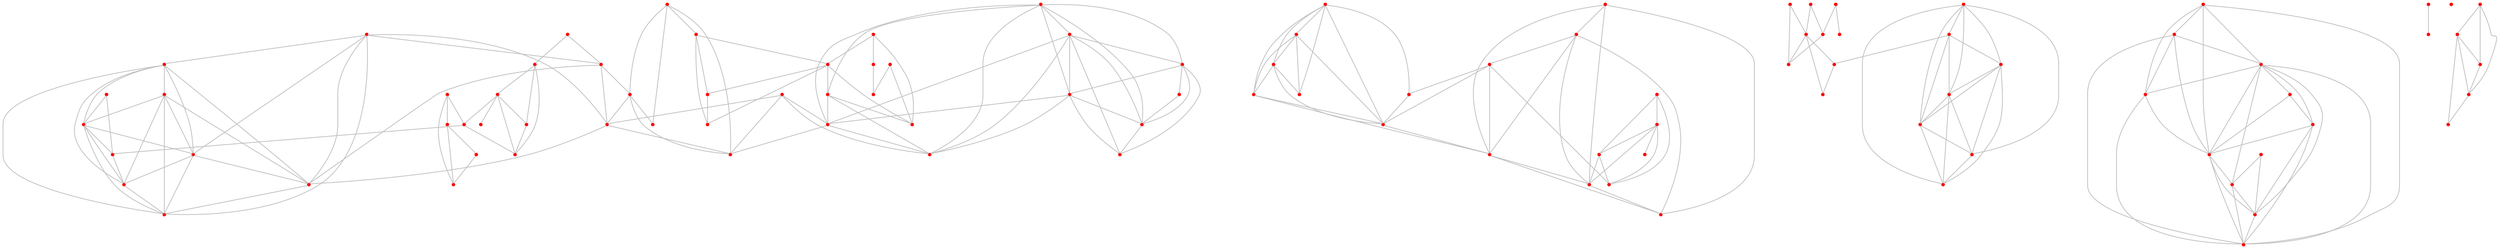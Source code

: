 graph {
	0 [color=red pos="2.943346740889605,2.491924299164756!" shape=point]
	1 [color=red pos="1.4232843885190953,0.12182011028345219!" shape=point]
	2 [color=red pos="1.8937517246294524,3.766587022370059!" shape=point]
	3 [color=red pos="2.150118804202376,0.9543653869112201!" shape=point]
	4 [color=red pos="1.5901938424758773,0.4370481333705656!" shape=point]
	5 [color=red pos="0.702612632934632,2.903808679572779!" shape=point]
	6 [color=red pos="0.0852169384221293,3.433282877798337!" shape=point]
	7 [color=red pos="0.29978357047813997,1.0974580578139763!" shape=point]
	8 [color=red pos="1.8620787278553905,2.9142249451534408!" shape=point]
	9 [color=red pos="0.10171253973989147,1.0850773662222886!" shape=point]
	10 [color=red pos="2.5120260515484656,0.7320644494047728!" shape=point]
	11 [color=red pos="0.3615284236713143,1.43832364651275!" shape=point]
	12 [color=red pos="3.4121396352660254,2.6870447631165075!" shape=point]
	13 [color=red pos="3.772664471788548,3.319143012651268!" shape=point]
	14 [color=red pos="0.04926954110232984,2.8595955654621457!" shape=point]
	15 [color=red pos="1.2802730947432361,1.6430657090322187!" shape=point]
	16 [color=red pos="0.3632631065317513,2.5635848120948226!" shape=point]
	17 [color=red pos="0.020217373877094325,1.954008360608786!" shape=point]
	18 [color=red pos="2.7446785588237277,1.494910813402711!" shape=point]
	19 [color=red pos="3.7168288278579027,3.923926413113342!" shape=point]
	20 [color=red pos="1.053902537711803,2.057719888193442!" shape=point]
	21 [color=red pos="3.395057994827448,1.2319538594602748!" shape=point]
	22 [color=red pos="0.35859573867032646,3.7968526647060212!" shape=point]
	23 [color=red pos="3.269374815787612,0.25288118393143133!" shape=point]
	24 [color=red pos="3.563083240128025,2.298546233896289!" shape=point]
	25 [color=red pos="1.0217966876234037,0.7552582817297844!" shape=point]
	26 [color=red pos="1.3682150829328843,3.417337608810824!" shape=point]
	27 [color=red pos="0.7913928822270209,2.315847128313581!" shape=point]
	28 [color=red pos="1.628523704714362,0.7611848046771299!" shape=point]
	29 [color=red pos="3.02962493112602,0.11316349420513472!" shape=point]
	30 [color=red pos="1.2132173308016432,1.716715398957232!" shape=point]
	31 [color=red pos="3.5544499605703774,2.008980210866767!" shape=point]
	32 [color=red pos="3.25932056396602,1.6769218201843374!" shape=point]
	33 [color=red pos="1.8324527214347235,0.9201715737928056!" shape=point]
	34 [color=red pos="1.8587508121340037,2.5771396461797322!" shape=point]
	35 [color=red pos="0.3154475357670017,3.2447305220968174!" shape=point]
	36 [color=red pos="0.2979211720493553,0.9838353341636288!" shape=point]
	37 [color=red pos="2.5169569161985437,0.6917444941460738!" shape=point]
	38 [color=red pos="1.292986000030012,1.6631520723116866!" shape=point]
	39 [color=red pos="0.9533327785602879,0.31948406029689824!" shape=point]
	40 [color=red pos="1.5153616812482298,2.5644846919476505!" shape=point]
	41 [color=red pos="2.6963239670806782,2.1397431300076803!" shape=point]
	42 [color=red pos="0.8046303501052519,1.2284758004534786!" shape=point]
	43 [color=red pos="3.543143436277989,1.1009748581895775!" shape=point]
	44 [color=red pos="1.2603656161851573,2.928324065631215!" shape=point]
	45 [color=red pos="2.7915346221993547,3.3022331069536337!" shape=point]
	46 [color=red pos="2.2392086929148958,0.4786055060079488!" shape=point]
	47 [color=red pos="1.1138313616772337,0.5892977801862771!" shape=point]
	48 [color=red pos="3.0118891719677614,0.6105753879488147!" shape=point]
	49 [color=red pos="1.448939085649557,1.8521077829716979!" shape=point]
	50 [color=red pos="2.5223587098028912,3.455517888546236!" shape=point]
	51 [color=red pos="2.257899972071719,3.507828429068869!" shape=point]
	52 [color=red pos="3.6650883881224012,0.7461233787162822!" shape=point]
	53 [color=red pos="3.8523263323712755,1.6753719559596125!" shape=point]
	54 [color=red pos="3.151503765085107,2.691113736048192!" shape=point]
	55 [color=red pos="0.5808499194412922,0.05559191030062216!" shape=point]
	56 [color=red pos="1.1586217281943347,0.7546424823936664!" shape=point]
	57 [color=red pos="2.0874254510652306,0.6085608999480154!" shape=point]
	58 [color=red pos="1.4828213233204997,1.5692063304152706!" shape=point]
	59 [color=red pos="3.0559648592406443,0.4114738595824665!" shape=point]
	60 [color=red pos="2.5503427819139697,2.0801599117828067!" shape=point]
	61 [color=red pos="0.5914407671249156,1.5474665845077151!" shape=point]
	62 [color=red pos="3.6853335904162634,0.9743421683251836!" shape=point]
	63 [color=red pos="1.7714390577273766,0.3346347050456209!" shape=point]
	64 [color=red pos="1.297978201738077,1.5719226974217446!" shape=point]
	65 [color=red pos="3.0078362976869806,3.105937875747659!" shape=point]
	66 [color=red pos="1.2964401438232604,0.23389343511554994!" shape=point]
	67 [color=red pos="1.8749339293010272,2.751241407206899!" shape=point]
	68 [color=red pos="1.4753295052872208,0.09736913469889741!" shape=point]
	69 [color=red pos="3.852681629718245,2.197384759694148!" shape=point]
	70 [color=red pos="3.16252799754604,3.458432558038381!" shape=point]
	71 [color=red pos="0.591697340164091,2.970324534167437!" shape=point]
	72 [color=red pos="2.431403765354247,2.841392008865665!" shape=point]
	73 [color=red pos="2.042838410291372,3.230733845038011!" shape=point]
	74 [color=red pos="1.5602452725697797,2.924369034968907!" shape=point]
	75 [color=red pos="2.6335730689196186,1.8123536463890546!" shape=point]
	76 [color=red pos="1.8364106593685747,3.428776529348018!" shape=point]
	77 [color=red pos="2.645405615252201,2.265829765605185!" shape=point]
	78 [color=red pos="0.39966823001078566,1.4337688818538252!" shape=point]
	79 [color=red pos="1.519685990974342,3.9960791534559372!" shape=point]
	80 [color=red pos="2.7675979194341713,2.7995872713718026!" shape=point]
	81 [color=red pos="3.914320948729141,2.872057248336365!" shape=point]
	82 [color=red pos="2.153195118547913,2.802888422336632!" shape=point]
	83 [color=red pos="3.477955129883696,2.060256767341703!" shape=point]
	84 [color=red pos="2.8024102296897135,1.6477385448622273!" shape=point]
	85 [color=red pos="2.8526828839086624,2.3516239601440057!" shape=point]
	86 [color=red pos="0.0835122307742795,1.7674467141855708!" shape=point]
	87 [color=red pos="0.3909734940269112,1.701561246390789!" shape=point]
	88 [color=red pos="1.2800726166881833,3.828869345357148!" shape=point]
	89 [color=red pos="2.559931797134337,1.016508895882546!" shape=point]
	90 [color=red pos="2.560128547286774,3.8607804731882815!" shape=point]
	91 [color=red pos="2.551160539557165,2.922518629580606!" shape=point]
	92 [color=red pos="0.6408038283430249,2.406084998898033!" shape=point]
	93 [color=red pos="2.4843581393441485,1.9366794712970288!" shape=point]
	94 [color=red pos="1.6040133804052528,2.4483299835094794!" shape=point]
	95 [color=red pos="2.054271918883057,2.7898118919986534!" shape=point]
	96 [color=red pos="2.6542937903075683,2.202895304244131!" shape=point]
	97 [color=red pos="2.5048561394748163,3.8341305785824162!" shape=point]
	98 [color=red pos="0.249457630010117,1.3085891716861289!" shape=point]
	99 [color=red pos="2.8046973109256754,0.03825567117516826!" shape=point]
	0 -- 41 [color=gray]
	0 -- 54 [color=gray]
	0 -- 77 [color=gray]
	0 -- 80 [color=gray]
	0 -- 85 [color=gray]
	0 -- 96 [color=gray]
	1 -- 4 [color=gray]
	1 -- 63 [color=gray]
	1 -- 66 [color=gray]
	1 -- 68 [color=gray]
	2 -- 51 [color=gray]
	2 -- 76 [color=gray]
	2 -- 79 [color=gray]
	3 -- 10 [color=gray]
	3 -- 33 [color=gray]
	3 -- 37 [color=gray]
	3 -- 46 [color=gray]
	3 -- 57 [color=gray]
	3 -- 89 [color=gray]
	4 -- 28 [color=gray]
	4 -- 63 [color=gray]
	4 -- 66 [color=gray]
	4 -- 68 [color=gray]
	5 -- 16 [color=gray]
	5 -- 71 [color=gray]
	6 -- 22 [color=gray]
	6 -- 35 [color=gray]
	7 -- 9 [color=gray]
	7 -- 11 [color=gray]
	7 -- 36 [color=gray]
	7 -- 78 [color=gray]
	7 -- 98 [color=gray]
	8 -- 34 [color=gray]
	8 -- 40 [color=gray]
	8 -- 67 [color=gray]
	8 -- 73 [color=gray]
	8 -- 74 [color=gray]
	8 -- 82 [color=gray]
	8 -- 95 [color=gray]
	9 -- 11 [color=gray]
	9 -- 36 [color=gray]
	9 -- 78 [color=gray]
	9 -- 98 [color=gray]
	10 -- 37 [color=gray]
	10 -- 46 [color=gray]
	10 -- 57 [color=gray]
	10 -- 89 [color=gray]
	11 -- 36 [color=gray]
	11 -- 42 [color=gray]
	11 -- 61 [color=gray]
	11 -- 78 [color=gray]
	11 -- 86 [color=gray]
	11 -- 87 [color=gray]
	11 -- 98 [color=gray]
	12 -- 24 [color=gray]
	12 -- 54 [color=gray]
	13 -- 81 [color=gray]
	14 -- 16 [color=gray]
	14 -- 35 [color=gray]
	15 -- 20 [color=gray]
	15 -- 30 [color=gray]
	15 -- 38 [color=gray]
	15 -- 49 [color=gray]
	15 -- 58 [color=gray]
	15 -- 64 [color=gray]
	16 -- 27 [color=gray]
	16 -- 71 [color=gray]
	16 -- 92 [color=gray]
	17 -- 86 [color=gray]
	17 -- 87 [color=gray]
	18 -- 75 [color=gray]
	18 -- 84 [color=gray]
	20 -- 27 [color=gray]
	20 -- 30 [color=gray]
	20 -- 38 [color=gray]
	20 -- 49 [color=gray]
	21 -- 32 [color=gray]
	21 -- 43 [color=gray]
	21 -- 62 [color=gray]
	23 -- 29 [color=gray]
	23 -- 48 [color=gray]
	23 -- 59 [color=gray]
	24 -- 31 [color=gray]
	24 -- 69 [color=gray]
	24 -- 83 [color=gray]
	25 -- 39 [color=gray]
	25 -- 47 [color=gray]
	25 -- 56 [color=gray]
	26 -- 76 [color=gray]
	26 -- 88 [color=gray]
	27 -- 92 [color=gray]
	28 -- 33 [color=gray]
	28 -- 56 [color=gray]
	28 -- 57 [color=gray]
	28 -- 63 [color=gray]
	29 -- 48 [color=gray]
	29 -- 59 [color=gray]
	29 -- 99 [color=gray]
	30 -- 38 [color=gray]
	30 -- 49 [color=gray]
	30 -- 58 [color=gray]
	30 -- 64 [color=gray]
	31 -- 32 [color=gray]
	31 -- 53 [color=gray]
	31 -- 69 [color=gray]
	31 -- 83 [color=gray]
	32 -- 83 [color=gray]
	32 -- 84 [color=gray]
	33 -- 57 [color=gray]
	34 -- 40 [color=gray]
	34 -- 67 [color=gray]
	34 -- 74 [color=gray]
	34 -- 82 [color=gray]
	34 -- 94 [color=gray]
	34 -- 95 [color=gray]
	35 -- 71 [color=gray]
	36 -- 78 [color=gray]
	36 -- 98 [color=gray]
	37 -- 46 [color=gray]
	37 -- 57 [color=gray]
	37 -- 89 [color=gray]
	38 -- 49 [color=gray]
	38 -- 58 [color=gray]
	38 -- 64 [color=gray]
	39 -- 47 [color=gray]
	39 -- 55 [color=gray]
	39 -- 56 [color=gray]
	39 -- 66 [color=gray]
	40 -- 44 [color=gray]
	40 -- 67 [color=gray]
	40 -- 74 [color=gray]
	40 -- 94 [color=gray]
	41 -- 60 [color=gray]
	41 -- 75 [color=gray]
	41 -- 77 [color=gray]
	41 -- 85 [color=gray]
	41 -- 93 [color=gray]
	41 -- 96 [color=gray]
	42 -- 61 [color=gray]
	42 -- 78 [color=gray]
	43 -- 52 [color=gray]
	43 -- 62 [color=gray]
	44 -- 74 [color=gray]
	45 -- 50 [color=gray]
	45 -- 65 [color=gray]
	45 -- 70 [color=gray]
	45 -- 91 [color=gray]
	46 -- 57 [color=gray]
	46 -- 63 [color=gray]
	47 -- 56 [color=gray]
	47 -- 66 [color=gray]
	48 -- 59 [color=gray]
	49 -- 58 [color=gray]
	49 -- 64 [color=gray]
	50 -- 51 [color=gray]
	50 -- 90 [color=gray]
	50 -- 97 [color=gray]
	51 -- 73 [color=gray]
	51 -- 76 [color=gray]
	51 -- 90 [color=gray]
	51 -- 97 [color=gray]
	52 -- 62 [color=gray]
	54 -- 65 [color=gray]
	54 -- 80 [color=gray]
	54 -- 85 [color=gray]
	57 -- 63 [color=gray]
	58 -- 64 [color=gray]
	59 -- 99 [color=gray]
	60 -- 75 [color=gray]
	60 -- 77 [color=gray]
	60 -- 85 [color=gray]
	60 -- 93 [color=gray]
	60 -- 96 [color=gray]
	61 -- 78 [color=gray]
	61 -- 87 [color=gray]
	61 -- 98 [color=gray]
	63 -- 66 [color=gray]
	63 -- 68 [color=gray]
	65 -- 70 [color=gray]
	65 -- 80 [color=gray]
	65 -- 91 [color=gray]
	66 -- 68 [color=gray]
	67 -- 74 [color=gray]
	67 -- 82 [color=gray]
	67 -- 94 [color=gray]
	67 -- 95 [color=gray]
	69 -- 83 [color=gray]
	72 -- 80 [color=gray]
	72 -- 82 [color=gray]
	72 -- 91 [color=gray]
	72 -- 95 [color=gray]
	73 -- 76 [color=gray]
	73 -- 82 [color=gray]
	73 -- 95 [color=gray]
	74 -- 94 [color=gray]
	75 -- 77 [color=gray]
	75 -- 84 [color=gray]
	75 -- 93 [color=gray]
	75 -- 96 [color=gray]
	77 -- 85 [color=gray]
	77 -- 93 [color=gray]
	77 -- 96 [color=gray]
	78 -- 86 [color=gray]
	78 -- 87 [color=gray]
	78 -- 98 [color=gray]
	79 -- 88 [color=gray]
	80 -- 85 [color=gray]
	80 -- 91 [color=gray]
	82 -- 91 [color=gray]
	82 -- 95 [color=gray]
	84 -- 93 [color=gray]
	85 -- 96 [color=gray]
	86 -- 87 [color=gray]
	86 -- 98 [color=gray]
	87 -- 98 [color=gray]
	90 -- 97 [color=gray]
	93 -- 96 [color=gray]
}
